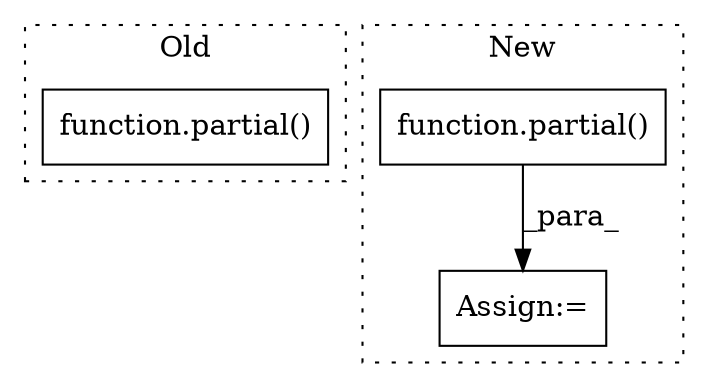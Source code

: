 digraph G {
subgraph cluster0 {
1 [label="function.partial()" a="75" s="7161,7182" l="8,26" shape="box"];
label = "Old";
style="dotted";
}
subgraph cluster1 {
2 [label="function.partial()" a="75" s="7680,7701" l="8,26" shape="box"];
3 [label="Assign:=" a="68" s="7677" l="3" shape="box"];
label = "New";
style="dotted";
}
2 -> 3 [label="_para_"];
}